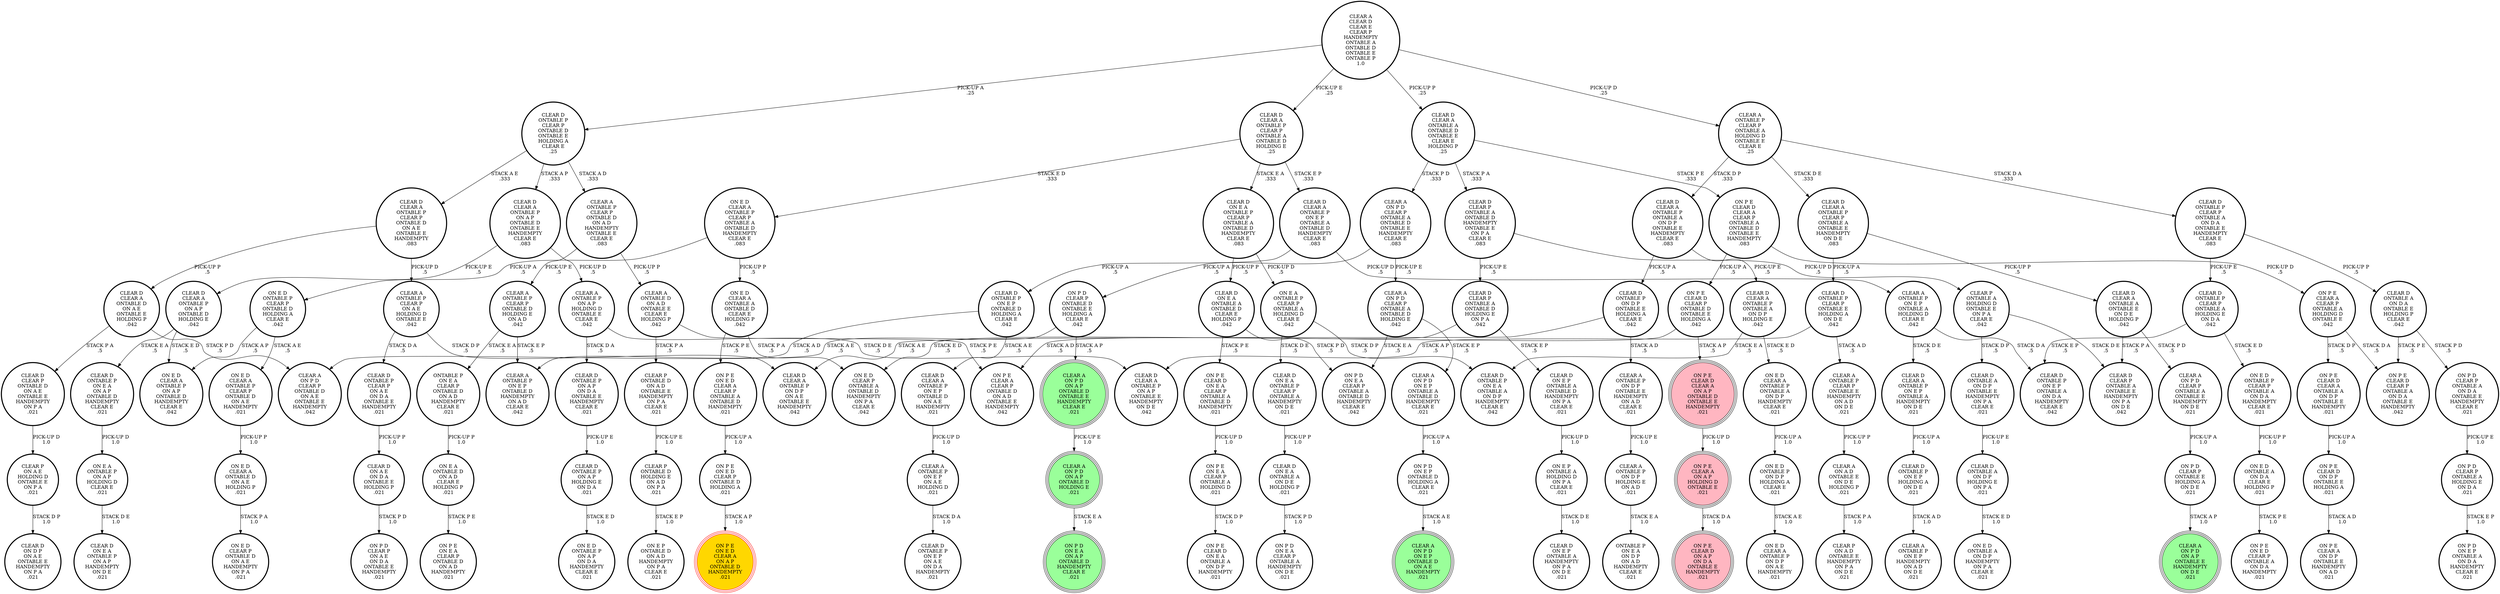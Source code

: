 digraph {
"CLEAR D\nON E A\nONTABLE A\nONTABLE D\nCLEAR E\nHOLDING P\n.042\n" -> "ON P E\nCLEAR D\nON E A\nCLEAR P\nONTABLE A\nONTABLE D\nHANDEMPTY\n.021\n"[label="STACK P E\n.5\n"];
"CLEAR D\nON E A\nONTABLE A\nONTABLE D\nCLEAR E\nHOLDING P\n.042\n" -> "ON P D\nON E A\nCLEAR P\nONTABLE A\nONTABLE D\nHANDEMPTY\nCLEAR E\n.042\n"[label="STACK P D\n.5\n"];
"ON E A\nONTABLE P\nCLEAR P\nONTABLE A\nHOLDING D\nCLEAR E\n.042\n" -> "CLEAR D\nONTABLE P\nON E A\nONTABLE A\nON D P\nHANDEMPTY\nCLEAR E\n.042\n"[label="STACK D P\n.5\n"];
"ON E A\nONTABLE P\nCLEAR P\nONTABLE A\nHOLDING D\nCLEAR E\n.042\n" -> "CLEAR D\nON E A\nONTABLE P\nCLEAR P\nONTABLE A\nHANDEMPTY\nON D E\n.021\n"[label="STACK D E\n.5\n"];
"CLEAR A\nONTABLE P\nCLEAR P\nONTABLE D\nHOLDING E\nON A D\n.042\n" -> "CLEAR A\nONTABLE P\nON E P\nONTABLE D\nHANDEMPTY\nON A D\nCLEAR E\n.042\n"[label="STACK E P\n.5\n"];
"CLEAR A\nONTABLE P\nCLEAR P\nONTABLE D\nHOLDING E\nON A D\n.042\n" -> "ONTABLE P\nON E A\nCLEAR P\nONTABLE D\nON A D\nHANDEMPTY\nCLEAR E\n.021\n"[label="STACK E A\n.5\n"];
"CLEAR A\nON P D\nON E P\nONTABLE A\nONTABLE D\nHANDEMPTY\nCLEAR E\n.021\n" -> "ON P D\nON E P\nONTABLE D\nHOLDING A\nCLEAR E\n.021\n"[label="PICK-UP A\n1.0\n"];
"CLEAR D\nONTABLE P\nCLEAR P\nONTABLE D\nONTABLE E\nHOLDING A\nCLEAR E\n.25\n" -> "CLEAR D\nCLEAR A\nONTABLE P\nCLEAR P\nONTABLE D\nON A E\nONTABLE E\nHANDEMPTY\n.083\n"[label="STACK A E\n.333\n"];
"CLEAR D\nONTABLE P\nCLEAR P\nONTABLE D\nONTABLE E\nHOLDING A\nCLEAR E\n.25\n" -> "CLEAR D\nCLEAR A\nONTABLE P\nON A P\nONTABLE D\nONTABLE E\nHANDEMPTY\nCLEAR E\n.083\n"[label="STACK A P\n.333\n"];
"CLEAR D\nONTABLE P\nCLEAR P\nONTABLE D\nONTABLE E\nHOLDING A\nCLEAR E\n.25\n" -> "CLEAR A\nONTABLE P\nCLEAR P\nONTABLE D\nON A D\nHANDEMPTY\nONTABLE E\nCLEAR E\n.083\n"[label="STACK A D\n.333\n"];
"CLEAR D\nONTABLE P\nCLEAR P\nON A E\nON D A\nONTABLE E\nHANDEMPTY\n.021\n" -> "CLEAR D\nON A E\nON D A\nONTABLE E\nHOLDING P\n.021\n"[label="PICK-UP P\n1.0\n"];
"CLEAR D\nCLEAR A\nONTABLE P\nON A P\nONTABLE D\nONTABLE E\nHANDEMPTY\nCLEAR E\n.083\n" -> "CLEAR D\nCLEAR A\nONTABLE P\nON A P\nONTABLE D\nHOLDING E\n.042\n"[label="PICK-UP E\n.5\n"];
"CLEAR D\nCLEAR A\nONTABLE P\nON A P\nONTABLE D\nONTABLE E\nHANDEMPTY\nCLEAR E\n.083\n" -> "CLEAR A\nONTABLE P\nON A P\nHOLDING D\nONTABLE E\nCLEAR E\n.042\n"[label="PICK-UP D\n.5\n"];
"CLEAR D\nON E A\nONTABLE A\nON D E\nHOLDING P\n.021\n" -> "ON P D\nON E A\nCLEAR P\nONTABLE A\nHANDEMPTY\nON D E\n.021\n"[label="STACK P D\n1.0\n"];
"CLEAR A\nCLEAR D\nCLEAR E\nCLEAR P\nHANDEMPTY\nONTABLE A\nONTABLE D\nONTABLE E\nONTABLE P\n1.0\n" -> "CLEAR D\nONTABLE P\nCLEAR P\nONTABLE D\nONTABLE E\nHOLDING A\nCLEAR E\n.25\n"[label="PICK-UP A\n.25\n"];
"CLEAR A\nCLEAR D\nCLEAR E\nCLEAR P\nHANDEMPTY\nONTABLE A\nONTABLE D\nONTABLE E\nONTABLE P\n1.0\n" -> "CLEAR D\nCLEAR A\nONTABLE P\nCLEAR P\nONTABLE A\nONTABLE D\nHOLDING E\n.25\n"[label="PICK-UP E\n.25\n"];
"CLEAR A\nCLEAR D\nCLEAR E\nCLEAR P\nHANDEMPTY\nONTABLE A\nONTABLE D\nONTABLE E\nONTABLE P\n1.0\n" -> "CLEAR D\nCLEAR A\nONTABLE A\nONTABLE D\nONTABLE E\nCLEAR E\nHOLDING P\n.25\n"[label="PICK-UP P\n.25\n"];
"CLEAR A\nCLEAR D\nCLEAR E\nCLEAR P\nHANDEMPTY\nONTABLE A\nONTABLE D\nONTABLE E\nONTABLE P\n1.0\n" -> "CLEAR A\nONTABLE P\nCLEAR P\nONTABLE A\nHOLDING D\nONTABLE E\nCLEAR E\n.25\n"[label="PICK-UP D\n.25\n"];
"CLEAR P\nONTABLE A\nHOLDING D\nONTABLE E\nON P A\nCLEAR E\n.042\n" -> "CLEAR D\nONTABLE A\nON D P\nONTABLE E\nHANDEMPTY\nON P A\nCLEAR E\n.021\n"[label="STACK D P\n.5\n"];
"CLEAR P\nONTABLE A\nHOLDING D\nONTABLE E\nON P A\nCLEAR E\n.042\n" -> "CLEAR D\nCLEAR P\nONTABLE A\nONTABLE E\nHANDEMPTY\nON P A\nON D E\n.042\n"[label="STACK D E\n.5\n"];
"CLEAR D\nCLEAR P\nONTABLE D\nON A E\nONTABLE E\nHANDEMPTY\nON P A\n.021\n" -> "CLEAR P\nON A E\nHOLDING D\nONTABLE E\nON P A\n.021\n"[label="PICK-UP D\n1.0\n"];
"CLEAR D\nCLEAR A\nONTABLE A\nONTABLE E\nON D E\nHOLDING P\n.042\n" -> "CLEAR D\nCLEAR P\nONTABLE A\nONTABLE E\nHANDEMPTY\nON P A\nON D E\n.042\n"[label="STACK P A\n.5\n"];
"CLEAR D\nCLEAR A\nONTABLE A\nONTABLE E\nON D E\nHOLDING P\n.042\n" -> "CLEAR A\nON P D\nCLEAR P\nONTABLE A\nONTABLE E\nHANDEMPTY\nON D E\n.021\n"[label="STACK P D\n.5\n"];
"CLEAR A\nON P D\nCLEAR P\nONTABLE A\nONTABLE D\nHOLDING E\n.042\n" -> "CLEAR A\nON P D\nON E P\nONTABLE A\nONTABLE D\nHANDEMPTY\nCLEAR E\n.021\n"[label="STACK E P\n.5\n"];
"CLEAR A\nON P D\nCLEAR P\nONTABLE A\nONTABLE D\nHOLDING E\n.042\n" -> "ON P D\nON E A\nCLEAR P\nONTABLE A\nONTABLE D\nHANDEMPTY\nCLEAR E\n.042\n"[label="STACK E A\n.5\n"];
"ON E D\nCLEAR A\nONTABLE D\nON A E\nHOLDING P\n.021\n" -> "ON E D\nCLEAR P\nONTABLE D\nON A E\nHANDEMPTY\nON P A\n.021\n"[label="STACK P A\n1.0\n"];
"ON P E\nCLEAR D\nCLEAR A\nCLEAR P\nONTABLE A\nONTABLE D\nONTABLE E\nHANDEMPTY\n.083\n" -> "ON P E\nCLEAR A\nCLEAR P\nONTABLE A\nHOLDING D\nONTABLE E\n.042\n"[label="PICK-UP D\n.5\n"];
"ON P E\nCLEAR D\nCLEAR A\nCLEAR P\nONTABLE A\nONTABLE D\nONTABLE E\nHANDEMPTY\n.083\n" -> "ON P E\nCLEAR D\nCLEAR P\nONTABLE D\nONTABLE E\nHOLDING A\n.042\n"[label="PICK-UP A\n.5\n"];
"CLEAR A\nON P D\nON A P\nONTABLE D\nHOLDING E\n.021\n" -> "ON P D\nON E A\nON A P\nONTABLE D\nHANDEMPTY\nCLEAR E\n.021\n"[label="STACK E A\n1.0\n"];
"ON E D\nONTABLE P\nCLEAR P\nONTABLE D\nHOLDING A\nCLEAR E\n.042\n" -> "ON E D\nCLEAR A\nONTABLE P\nCLEAR P\nONTABLE D\nON A E\nHANDEMPTY\n.021\n"[label="STACK A E\n.5\n"];
"ON E D\nONTABLE P\nCLEAR P\nONTABLE D\nHOLDING A\nCLEAR E\n.042\n" -> "ON E D\nCLEAR A\nONTABLE P\nON A P\nONTABLE D\nHANDEMPTY\nCLEAR E\n.042\n"[label="STACK A P\n.5\n"];
"CLEAR D\nON E P\nONTABLE A\nONTABLE D\nHANDEMPTY\nON P A\nCLEAR E\n.021\n" -> "ON E P\nONTABLE A\nHOLDING D\nON P A\nCLEAR E\n.021\n"[label="PICK-UP D\n1.0\n"];
"CLEAR D\nCLEAR A\nONTABLE P\nCLEAR P\nONTABLE A\nONTABLE D\nHOLDING E\n.25\n" -> "CLEAR D\nON E A\nONTABLE P\nCLEAR P\nONTABLE A\nONTABLE D\nHANDEMPTY\nCLEAR E\n.083\n"[label="STACK E A\n.333\n"];
"CLEAR D\nCLEAR A\nONTABLE P\nCLEAR P\nONTABLE A\nONTABLE D\nHOLDING E\n.25\n" -> "ON E D\nCLEAR A\nONTABLE P\nCLEAR P\nONTABLE A\nONTABLE D\nHANDEMPTY\nCLEAR E\n.083\n"[label="STACK E D\n.333\n"];
"CLEAR D\nCLEAR A\nONTABLE P\nCLEAR P\nONTABLE A\nONTABLE D\nHOLDING E\n.25\n" -> "CLEAR D\nCLEAR A\nONTABLE P\nON E P\nONTABLE A\nONTABLE D\nHANDEMPTY\nCLEAR E\n.083\n"[label="STACK E P\n.333\n"];
"CLEAR D\nONTABLE P\nON A P\nHOLDING E\nON D A\n.021\n" -> "ON E D\nONTABLE P\nON A P\nON D A\nHANDEMPTY\nCLEAR E\n.021\n"[label="STACK E D\n1.0\n"];
"CLEAR D\nCLEAR A\nONTABLE A\nONTABLE D\nONTABLE E\nCLEAR E\nHOLDING P\n.25\n" -> "CLEAR D\nCLEAR P\nONTABLE A\nONTABLE D\nHANDEMPTY\nONTABLE E\nON P A\nCLEAR E\n.083\n"[label="STACK P A\n.333\n"];
"CLEAR D\nCLEAR A\nONTABLE A\nONTABLE D\nONTABLE E\nCLEAR E\nHOLDING P\n.25\n" -> "CLEAR A\nON P D\nCLEAR P\nONTABLE A\nONTABLE D\nONTABLE E\nHANDEMPTY\nCLEAR E\n.083\n"[label="STACK P D\n.333\n"];
"CLEAR D\nCLEAR A\nONTABLE A\nONTABLE D\nONTABLE E\nCLEAR E\nHOLDING P\n.25\n" -> "ON P E\nCLEAR D\nCLEAR A\nCLEAR P\nONTABLE A\nONTABLE D\nONTABLE E\nHANDEMPTY\n.083\n"[label="STACK P E\n.333\n"];
"CLEAR D\nON E A\nONTABLE P\nCLEAR P\nONTABLE A\nHANDEMPTY\nON D E\n.021\n" -> "CLEAR D\nON E A\nONTABLE A\nON D E\nHOLDING P\n.021\n"[label="PICK-UP P\n1.0\n"];
"CLEAR A\nON P D\nCLEAR P\nONTABLE A\nONTABLE D\nONTABLE E\nHANDEMPTY\nCLEAR E\n.083\n" -> "CLEAR A\nON P D\nCLEAR P\nONTABLE A\nONTABLE D\nHOLDING E\n.042\n"[label="PICK-UP E\n.5\n"];
"CLEAR A\nON P D\nCLEAR P\nONTABLE A\nONTABLE D\nONTABLE E\nHANDEMPTY\nCLEAR E\n.083\n" -> "ON P D\nCLEAR P\nONTABLE D\nONTABLE E\nHOLDING A\nCLEAR E\n.042\n"[label="PICK-UP A\n.5\n"];
"CLEAR D\nCLEAR A\nONTABLE P\nON E P\nONTABLE A\nONTABLE D\nHANDEMPTY\nCLEAR E\n.083\n" -> "CLEAR D\nONTABLE P\nON E P\nONTABLE D\nHOLDING A\nCLEAR E\n.042\n"[label="PICK-UP A\n.5\n"];
"CLEAR D\nCLEAR A\nONTABLE P\nON E P\nONTABLE A\nONTABLE D\nHANDEMPTY\nCLEAR E\n.083\n" -> "CLEAR A\nONTABLE P\nON E P\nONTABLE A\nHOLDING D\nCLEAR E\n.042\n"[label="PICK-UP D\n.5\n"];
"ON P D\nON E P\nONTABLE D\nHOLDING A\nCLEAR E\n.021\n" -> "CLEAR A\nON P D\nON E P\nONTABLE D\nON A E\nHANDEMPTY\n.021\n"[label="STACK A E\n1.0\n"];
"CLEAR A\nONTABLE P\nON E P\nONTABLE A\nHOLDING D\nCLEAR E\n.042\n" -> "CLEAR D\nCLEAR A\nONTABLE P\nON E P\nONTABLE A\nHANDEMPTY\nON D E\n.021\n"[label="STACK D E\n.5\n"];
"CLEAR A\nONTABLE P\nON E P\nONTABLE A\nHOLDING D\nCLEAR E\n.042\n" -> "CLEAR D\nONTABLE P\nON E P\nONTABLE A\nON D A\nHANDEMPTY\nCLEAR E\n.042\n"[label="STACK D A\n.5\n"];
"ON P E\nCLEAR D\nCLEAR P\nONTABLE D\nONTABLE E\nHOLDING A\n.042\n" -> "ON P E\nCLEAR A\nCLEAR P\nONTABLE D\nON A D\nONTABLE E\nHANDEMPTY\n.042\n"[label="STACK A D\n.5\n"];
"ON P E\nCLEAR D\nCLEAR P\nONTABLE D\nONTABLE E\nHOLDING A\n.042\n" -> "ON P E\nCLEAR D\nCLEAR A\nON A P\nONTABLE D\nONTABLE E\nHANDEMPTY\n.021\n"[label="STACK A P\n.5\n"];
"CLEAR D\nONTABLE P\nON A P\nON D A\nONTABLE E\nHANDEMPTY\nCLEAR E\n.021\n" -> "CLEAR D\nONTABLE P\nON A P\nHOLDING E\nON D A\n.021\n"[label="PICK-UP E\n1.0\n"];
"CLEAR D\nON E A\nONTABLE P\nCLEAR P\nONTABLE A\nONTABLE D\nHANDEMPTY\nCLEAR E\n.083\n" -> "CLEAR D\nON E A\nONTABLE A\nONTABLE D\nCLEAR E\nHOLDING P\n.042\n"[label="PICK-UP P\n.5\n"];
"CLEAR D\nON E A\nONTABLE P\nCLEAR P\nONTABLE A\nONTABLE D\nHANDEMPTY\nCLEAR E\n.083\n" -> "ON E A\nONTABLE P\nCLEAR P\nONTABLE A\nHOLDING D\nCLEAR E\n.042\n"[label="PICK-UP D\n.5\n"];
"CLEAR D\nCLEAR A\nONTABLE D\nON A E\nONTABLE E\nHOLDING P\n.042\n" -> "CLEAR D\nCLEAR P\nONTABLE D\nON A E\nONTABLE E\nHANDEMPTY\nON P A\n.021\n"[label="STACK P A\n.5\n"];
"CLEAR D\nCLEAR A\nONTABLE D\nON A E\nONTABLE E\nHOLDING P\n.042\n" -> "CLEAR A\nON P D\nCLEAR P\nONTABLE D\nON A E\nONTABLE E\nHANDEMPTY\n.042\n"[label="STACK P D\n.5\n"];
"CLEAR A\nONTABLE P\nCLEAR P\nONTABLE A\nHOLDING D\nONTABLE E\nCLEAR E\n.25\n" -> "CLEAR D\nCLEAR A\nONTABLE P\nCLEAR P\nONTABLE A\nONTABLE E\nHANDEMPTY\nON D E\n.083\n"[label="STACK D E\n.333\n"];
"CLEAR A\nONTABLE P\nCLEAR P\nONTABLE A\nHOLDING D\nONTABLE E\nCLEAR E\n.25\n" -> "CLEAR D\nCLEAR A\nONTABLE P\nONTABLE A\nON D P\nONTABLE E\nHANDEMPTY\nCLEAR E\n.083\n"[label="STACK D P\n.333\n"];
"CLEAR A\nONTABLE P\nCLEAR P\nONTABLE A\nHOLDING D\nONTABLE E\nCLEAR E\n.25\n" -> "CLEAR D\nONTABLE P\nCLEAR P\nONTABLE A\nON D A\nONTABLE E\nHANDEMPTY\nCLEAR E\n.083\n"[label="STACK D A\n.333\n"];
"CLEAR D\nCLEAR A\nONTABLE P\nON E P\nONTABLE D\nON A E\nHANDEMPTY\n.021\n" -> "CLEAR A\nONTABLE P\nON E P\nON A E\nHOLDING D\n.021\n"[label="PICK-UP D\n1.0\n"];
"ON E A\nONTABLE D\nON A D\nCLEAR E\nHOLDING P\n.021\n" -> "ON P E\nON E A\nCLEAR P\nONTABLE D\nON A D\nHANDEMPTY\n.021\n"[label="STACK P E\n1.0\n"];
"CLEAR D\nONTABLE A\nON D P\nHOLDING E\nON P A\n.021\n" -> "ON E D\nONTABLE A\nON D P\nHANDEMPTY\nON P A\nCLEAR E\n.021\n"[label="STACK E D\n1.0\n"];
"CLEAR A\nONTABLE D\nON A D\nONTABLE E\nCLEAR E\nHOLDING P\n.042\n" -> "CLEAR P\nONTABLE D\nON A D\nONTABLE E\nHANDEMPTY\nON P A\nCLEAR E\n.021\n"[label="STACK P A\n.5\n"];
"CLEAR A\nONTABLE D\nON A D\nONTABLE E\nCLEAR E\nHOLDING P\n.042\n" -> "ON P E\nCLEAR A\nCLEAR P\nONTABLE D\nON A D\nONTABLE E\nHANDEMPTY\n.042\n"[label="STACK P E\n.5\n"];
"CLEAR A\nON P D\nCLEAR P\nONTABLE A\nONTABLE E\nHANDEMPTY\nON D E\n.021\n" -> "ON P D\nCLEAR P\nONTABLE E\nHOLDING A\nON D E\n.021\n"[label="PICK-UP A\n1.0\n"];
"CLEAR D\nONTABLE A\nON D P\nONTABLE E\nHANDEMPTY\nON P A\nCLEAR E\n.021\n" -> "CLEAR D\nONTABLE A\nON D P\nHOLDING E\nON P A\n.021\n"[label="PICK-UP E\n1.0\n"];
"CLEAR D\nCLEAR P\nONTABLE A\nONTABLE D\nHANDEMPTY\nONTABLE E\nON P A\nCLEAR E\n.083\n" -> "CLEAR D\nCLEAR P\nONTABLE A\nONTABLE D\nHOLDING E\nON P A\n.042\n"[label="PICK-UP E\n.5\n"];
"CLEAR D\nCLEAR P\nONTABLE A\nONTABLE D\nHANDEMPTY\nONTABLE E\nON P A\nCLEAR E\n.083\n" -> "CLEAR P\nONTABLE A\nHOLDING D\nONTABLE E\nON P A\nCLEAR E\n.042\n"[label="PICK-UP D\n.5\n"];
"ON P D\nCLEAR P\nONTABLE D\nONTABLE E\nHOLDING A\nCLEAR E\n.042\n" -> "CLEAR A\nON P D\nCLEAR P\nONTABLE D\nON A E\nONTABLE E\nHANDEMPTY\n.042\n"[label="STACK A E\n.5\n"];
"ON P D\nCLEAR P\nONTABLE D\nONTABLE E\nHOLDING A\nCLEAR E\n.042\n" -> "CLEAR A\nON P D\nON A P\nONTABLE D\nONTABLE E\nHANDEMPTY\nCLEAR E\n.021\n"[label="STACK A P\n.5\n"];
"ON E D\nCLEAR A\nONTABLE P\nCLEAR P\nONTABLE A\nONTABLE D\nHANDEMPTY\nCLEAR E\n.083\n" -> "ON E D\nONTABLE P\nCLEAR P\nONTABLE D\nHOLDING A\nCLEAR E\n.042\n"[label="PICK-UP A\n.5\n"];
"ON E D\nCLEAR A\nONTABLE P\nCLEAR P\nONTABLE A\nONTABLE D\nHANDEMPTY\nCLEAR E\n.083\n" -> "ON E D\nCLEAR A\nONTABLE A\nONTABLE D\nCLEAR E\nHOLDING P\n.042\n"[label="PICK-UP P\n.5\n"];
"ON P E\nON E A\nCLEAR P\nONTABLE A\nHOLDING D\n.021\n" -> "ON P E\nCLEAR D\nON E A\nONTABLE A\nON D P\nHANDEMPTY\n.021\n"[label="STACK D P\n1.0\n"];
"ON E D\nCLEAR A\nONTABLE A\nONTABLE D\nCLEAR E\nHOLDING P\n.042\n" -> "ON E D\nCLEAR P\nONTABLE A\nONTABLE D\nHANDEMPTY\nON P A\nCLEAR E\n.042\n"[label="STACK P A\n.5\n"];
"ON E D\nCLEAR A\nONTABLE A\nONTABLE D\nCLEAR E\nHOLDING P\n.042\n" -> "ON P E\nON E D\nCLEAR A\nCLEAR P\nONTABLE A\nONTABLE D\nHANDEMPTY\n.021\n"[label="STACK P E\n.5\n"];
"CLEAR D\nCLEAR A\nONTABLE P\nON E P\nONTABLE A\nHANDEMPTY\nON D E\n.021\n" -> "CLEAR D\nONTABLE P\nON E P\nHOLDING A\nON D E\n.021\n"[label="PICK-UP A\n1.0\n"];
"CLEAR A\nONTABLE P\nON D P\nHOLDING E\nON A D\n.021\n" -> "ONTABLE P\nON E A\nON D P\nON A D\nHANDEMPTY\nCLEAR E\n.021\n"[label="STACK E A\n1.0\n"];
"CLEAR A\nONTABLE P\nON D P\nONTABLE E\nHANDEMPTY\nON A D\nCLEAR E\n.021\n" -> "CLEAR A\nONTABLE P\nON D P\nHOLDING E\nON A D\n.021\n"[label="PICK-UP E\n1.0\n"];
"ON E D\nONTABLE A\nON D A\nCLEAR E\nHOLDING P\n.021\n" -> "ON P E\nON E D\nCLEAR P\nONTABLE A\nON D A\nHANDEMPTY\n.021\n"[label="STACK P E\n1.0\n"];
"CLEAR D\nONTABLE P\nCLEAR P\nONTABLE A\nON D A\nONTABLE E\nHANDEMPTY\nCLEAR E\n.083\n" -> "CLEAR D\nONTABLE P\nCLEAR P\nONTABLE A\nHOLDING E\nON D A\n.042\n"[label="PICK-UP E\n.5\n"];
"CLEAR D\nONTABLE P\nCLEAR P\nONTABLE A\nON D A\nONTABLE E\nHANDEMPTY\nCLEAR E\n.083\n" -> "CLEAR D\nONTABLE A\nON D A\nONTABLE E\nHOLDING P\nCLEAR E\n.042\n"[label="PICK-UP P\n.5\n"];
"CLEAR A\nONTABLE P\nCLEAR P\nON A E\nHOLDING D\nONTABLE E\n.042\n" -> "CLEAR D\nCLEAR A\nONTABLE P\nON D P\nON A E\nONTABLE E\nHANDEMPTY\n.042\n"[label="STACK D P\n.5\n"];
"CLEAR A\nONTABLE P\nCLEAR P\nON A E\nHOLDING D\nONTABLE E\n.042\n" -> "CLEAR D\nONTABLE P\nCLEAR P\nON A E\nON D A\nONTABLE E\nHANDEMPTY\n.021\n"[label="STACK D A\n.5\n"];
"ON P E\nCLEAR A\nCLEAR P\nONTABLE A\nHOLDING D\nONTABLE E\n.042\n" -> "ON P E\nCLEAR D\nCLEAR A\nONTABLE A\nON D P\nONTABLE E\nHANDEMPTY\n.021\n"[label="STACK D P\n.5\n"];
"ON P E\nCLEAR A\nCLEAR P\nONTABLE A\nHOLDING D\nONTABLE E\n.042\n" -> "ON P E\nCLEAR D\nCLEAR P\nONTABLE A\nON D A\nONTABLE E\nHANDEMPTY\n.042\n"[label="STACK D A\n.5\n"];
"ON P E\nON E D\nCLEAR A\nCLEAR P\nONTABLE A\nONTABLE D\nHANDEMPTY\n.021\n" -> "ON P E\nON E D\nCLEAR P\nONTABLE D\nHOLDING A\n.021\n"[label="PICK-UP A\n1.0\n"];
"ON P E\nCLEAR D\nON E A\nCLEAR P\nONTABLE A\nONTABLE D\nHANDEMPTY\n.021\n" -> "ON P E\nON E A\nCLEAR P\nONTABLE A\nHOLDING D\n.021\n"[label="PICK-UP D\n1.0\n"];
"CLEAR A\nONTABLE P\nON E P\nON A E\nHOLDING D\n.021\n" -> "CLEAR D\nONTABLE P\nON E P\nON A E\nON D A\nHANDEMPTY\n.021\n"[label="STACK D A\n1.0\n"];
"ON P E\nCLEAR D\nCLEAR A\nON A P\nONTABLE D\nONTABLE E\nHANDEMPTY\n.021\n" -> "ON P E\nCLEAR A\nON A P\nHOLDING D\nONTABLE E\n.021\n"[label="PICK-UP D\n1.0\n"];
"CLEAR P\nON A E\nHOLDING D\nONTABLE E\nON P A\n.021\n" -> "CLEAR D\nON D P\nON A E\nONTABLE E\nHANDEMPTY\nON P A\n.021\n"[label="STACK D P\n1.0\n"];
"CLEAR D\nONTABLE A\nON D A\nONTABLE E\nHOLDING P\nCLEAR E\n.042\n" -> "ON P D\nCLEAR P\nONTABLE A\nON D A\nONTABLE E\nHANDEMPTY\nCLEAR E\n.021\n"[label="STACK P D\n.5\n"];
"CLEAR D\nONTABLE A\nON D A\nONTABLE E\nHOLDING P\nCLEAR E\n.042\n" -> "ON P E\nCLEAR D\nCLEAR P\nONTABLE A\nON D A\nONTABLE E\nHANDEMPTY\n.042\n"[label="STACK P E\n.5\n"];
"CLEAR A\nONTABLE P\nCLEAR P\nONTABLE E\nHANDEMPTY\nON A D\nON D E\n.021\n" -> "CLEAR A\nON A D\nONTABLE E\nON D E\nHOLDING P\n.021\n"[label="PICK-UP P\n1.0\n"];
"CLEAR D\nCLEAR A\nONTABLE P\nON A P\nONTABLE D\nHOLDING E\n.042\n" -> "ON E D\nCLEAR A\nONTABLE P\nON A P\nONTABLE D\nHANDEMPTY\nCLEAR E\n.042\n"[label="STACK E D\n.5\n"];
"CLEAR D\nCLEAR A\nONTABLE P\nON A P\nONTABLE D\nHOLDING E\n.042\n" -> "CLEAR D\nONTABLE P\nON E A\nON A P\nONTABLE D\nHANDEMPTY\nCLEAR E\n.021\n"[label="STACK E A\n.5\n"];
"CLEAR D\nONTABLE P\nON E P\nHOLDING A\nON D E\n.021\n" -> "CLEAR A\nONTABLE P\nON E P\nHANDEMPTY\nON A D\nON D E\n.021\n"[label="STACK A D\n1.0\n"];
"CLEAR P\nONTABLE D\nON A D\nONTABLE E\nHANDEMPTY\nON P A\nCLEAR E\n.021\n" -> "CLEAR P\nONTABLE D\nHOLDING E\nON A D\nON P A\n.021\n"[label="PICK-UP E\n1.0\n"];
"CLEAR A\nON A D\nONTABLE E\nON D E\nHOLDING P\n.021\n" -> "CLEAR P\nON A D\nONTABLE E\nHANDEMPTY\nON P A\nON D E\n.021\n"[label="STACK P A\n1.0\n"];
"ON E D\nONTABLE P\nON D P\nHOLDING A\nCLEAR E\n.021\n" -> "ON E D\nCLEAR A\nONTABLE P\nON D P\nON A E\nHANDEMPTY\n.021\n"[label="STACK A E\n1.0\n"];
"ON P D\nCLEAR P\nONTABLE A\nHOLDING E\nON D A\n.021\n" -> "ON P D\nON E P\nONTABLE A\nON D A\nHANDEMPTY\nCLEAR E\n.021\n"[label="STACK E P\n1.0\n"];
"CLEAR A\nON P D\nON A P\nONTABLE D\nONTABLE E\nHANDEMPTY\nCLEAR E\n.021\n" -> "CLEAR A\nON P D\nON A P\nONTABLE D\nHOLDING E\n.021\n"[label="PICK-UP E\n1.0\n"];
"ON E P\nONTABLE A\nHOLDING D\nON P A\nCLEAR E\n.021\n" -> "CLEAR D\nON E P\nONTABLE A\nHANDEMPTY\nON P A\nON D E\n.021\n"[label="STACK D E\n1.0\n"];
"CLEAR D\nONTABLE P\nON D P\nONTABLE E\nHOLDING A\nCLEAR E\n.042\n" -> "CLEAR D\nCLEAR A\nONTABLE P\nON D P\nON A E\nONTABLE E\nHANDEMPTY\n.042\n"[label="STACK A E\n.5\n"];
"CLEAR D\nONTABLE P\nON D P\nONTABLE E\nHOLDING A\nCLEAR E\n.042\n" -> "CLEAR A\nONTABLE P\nON D P\nONTABLE E\nHANDEMPTY\nON A D\nCLEAR E\n.021\n"[label="STACK A D\n.5\n"];
"CLEAR D\nONTABLE P\nCLEAR P\nONTABLE A\nHOLDING E\nON D A\n.042\n" -> "ON E D\nONTABLE P\nCLEAR P\nONTABLE A\nON D A\nHANDEMPTY\nCLEAR E\n.021\n"[label="STACK E D\n.5\n"];
"CLEAR D\nONTABLE P\nCLEAR P\nONTABLE A\nHOLDING E\nON D A\n.042\n" -> "CLEAR D\nONTABLE P\nON E P\nONTABLE A\nON D A\nHANDEMPTY\nCLEAR E\n.042\n"[label="STACK E P\n.5\n"];
"CLEAR D\nCLEAR A\nONTABLE P\nCLEAR P\nONTABLE A\nONTABLE E\nHANDEMPTY\nON D E\n.083\n" -> "CLEAR D\nCLEAR A\nONTABLE A\nONTABLE E\nON D E\nHOLDING P\n.042\n"[label="PICK-UP P\n.5\n"];
"CLEAR D\nCLEAR A\nONTABLE P\nCLEAR P\nONTABLE A\nONTABLE E\nHANDEMPTY\nON D E\n.083\n" -> "CLEAR D\nONTABLE P\nCLEAR P\nONTABLE E\nHOLDING A\nON D E\n.042\n"[label="PICK-UP A\n.5\n"];
"CLEAR D\nONTABLE P\nON E A\nON A P\nONTABLE D\nHANDEMPTY\nCLEAR E\n.021\n" -> "ON E A\nONTABLE P\nON A P\nHOLDING D\nCLEAR E\n.021\n"[label="PICK-UP D\n1.0\n"];
"CLEAR D\nONTABLE P\nON E P\nONTABLE D\nHOLDING A\nCLEAR E\n.042\n" -> "CLEAR D\nCLEAR A\nONTABLE P\nON E P\nONTABLE D\nON A E\nHANDEMPTY\n.021\n"[label="STACK A E\n.5\n"];
"CLEAR D\nONTABLE P\nON E P\nONTABLE D\nHOLDING A\nCLEAR E\n.042\n" -> "CLEAR A\nONTABLE P\nON E P\nONTABLE D\nHANDEMPTY\nON A D\nCLEAR E\n.042\n"[label="STACK A D\n.5\n"];
"ON E D\nONTABLE P\nCLEAR P\nONTABLE A\nON D A\nHANDEMPTY\nCLEAR E\n.021\n" -> "ON E D\nONTABLE A\nON D A\nCLEAR E\nHOLDING P\n.021\n"[label="PICK-UP P\n1.0\n"];
"ON P D\nCLEAR P\nONTABLE E\nHOLDING A\nON D E\n.021\n" -> "CLEAR A\nON P D\nON A P\nONTABLE E\nHANDEMPTY\nON D E\n.021\n"[label="STACK A P\n1.0\n"];
"CLEAR D\nONTABLE P\nCLEAR P\nONTABLE E\nHOLDING A\nON D E\n.042\n" -> "CLEAR D\nCLEAR A\nONTABLE P\nON A P\nONTABLE E\nHANDEMPTY\nON D E\n.042\n"[label="STACK A P\n.5\n"];
"CLEAR D\nONTABLE P\nCLEAR P\nONTABLE E\nHOLDING A\nON D E\n.042\n" -> "CLEAR A\nONTABLE P\nCLEAR P\nONTABLE E\nHANDEMPTY\nON A D\nON D E\n.021\n"[label="STACK A D\n.5\n"];
"CLEAR D\nCLEAR A\nONTABLE P\nCLEAR P\nONTABLE D\nON A E\nONTABLE E\nHANDEMPTY\n.083\n" -> "CLEAR D\nCLEAR A\nONTABLE D\nON A E\nONTABLE E\nHOLDING P\n.042\n"[label="PICK-UP P\n.5\n"];
"CLEAR D\nCLEAR A\nONTABLE P\nCLEAR P\nONTABLE D\nON A E\nONTABLE E\nHANDEMPTY\n.083\n" -> "CLEAR A\nONTABLE P\nCLEAR P\nON A E\nHOLDING D\nONTABLE E\n.042\n"[label="PICK-UP D\n.5\n"];
"ON E D\nCLEAR A\nONTABLE P\nONTABLE A\nON D P\nHANDEMPTY\nCLEAR E\n.021\n" -> "ON E D\nONTABLE P\nON D P\nHOLDING A\nCLEAR E\n.021\n"[label="PICK-UP A\n1.0\n"];
"ON P E\nCLEAR D\nCLEAR A\nONTABLE A\nON D P\nONTABLE E\nHANDEMPTY\n.021\n" -> "ON P E\nCLEAR D\nON D P\nONTABLE E\nHOLDING A\n.021\n"[label="PICK-UP A\n1.0\n"];
"ON P E\nCLEAR A\nON A P\nHOLDING D\nONTABLE E\n.021\n" -> "ON P E\nCLEAR D\nON A P\nON D A\nONTABLE E\nHANDEMPTY\n.021\n"[label="STACK D A\n1.0\n"];
"ON P D\nCLEAR P\nONTABLE A\nON D A\nONTABLE E\nHANDEMPTY\nCLEAR E\n.021\n" -> "ON P D\nCLEAR P\nONTABLE A\nHOLDING E\nON D A\n.021\n"[label="PICK-UP E\n1.0\n"];
"CLEAR D\nCLEAR A\nONTABLE P\nONTABLE A\nON D P\nHOLDING E\n.042\n" -> "ON E D\nCLEAR A\nONTABLE P\nONTABLE A\nON D P\nHANDEMPTY\nCLEAR E\n.021\n"[label="STACK E D\n.5\n"];
"CLEAR D\nCLEAR A\nONTABLE P\nONTABLE A\nON D P\nHOLDING E\n.042\n" -> "CLEAR D\nONTABLE P\nON E A\nONTABLE A\nON D P\nHANDEMPTY\nCLEAR E\n.042\n"[label="STACK E A\n.5\n"];
"CLEAR A\nONTABLE P\nCLEAR P\nONTABLE D\nON A D\nHANDEMPTY\nONTABLE E\nCLEAR E\n.083\n" -> "CLEAR A\nONTABLE P\nCLEAR P\nONTABLE D\nHOLDING E\nON A D\n.042\n"[label="PICK-UP E\n.5\n"];
"CLEAR A\nONTABLE P\nCLEAR P\nONTABLE D\nON A D\nHANDEMPTY\nONTABLE E\nCLEAR E\n.083\n" -> "CLEAR A\nONTABLE D\nON A D\nONTABLE E\nCLEAR E\nHOLDING P\n.042\n"[label="PICK-UP P\n.5\n"];
"CLEAR D\nON A E\nON D A\nONTABLE E\nHOLDING P\n.021\n" -> "ON P D\nCLEAR P\nON A E\nON D A\nONTABLE E\nHANDEMPTY\n.021\n"[label="STACK P D\n1.0\n"];
"ON P E\nON E D\nCLEAR P\nONTABLE D\nHOLDING A\n.021\n" -> "ON P E\nON E D\nCLEAR A\nON A P\nONTABLE D\nHANDEMPTY\n.021\n"[label="STACK A P\n1.0\n"];
"CLEAR D\nCLEAR A\nONTABLE P\nONTABLE A\nON D P\nONTABLE E\nHANDEMPTY\nCLEAR E\n.083\n" -> "CLEAR D\nONTABLE P\nON D P\nONTABLE E\nHOLDING A\nCLEAR E\n.042\n"[label="PICK-UP A\n.5\n"];
"CLEAR D\nCLEAR A\nONTABLE P\nONTABLE A\nON D P\nONTABLE E\nHANDEMPTY\nCLEAR E\n.083\n" -> "CLEAR D\nCLEAR A\nONTABLE P\nONTABLE A\nON D P\nHOLDING E\n.042\n"[label="PICK-UP E\n.5\n"];
"CLEAR P\nONTABLE D\nHOLDING E\nON A D\nON P A\n.021\n" -> "ON E P\nONTABLE D\nON A D\nHANDEMPTY\nON P A\nCLEAR E\n.021\n"[label="STACK E P\n1.0\n"];
"ONTABLE P\nON E A\nCLEAR P\nONTABLE D\nON A D\nHANDEMPTY\nCLEAR E\n.021\n" -> "ON E A\nONTABLE D\nON A D\nCLEAR E\nHOLDING P\n.021\n"[label="PICK-UP P\n1.0\n"];
"CLEAR D\nCLEAR P\nONTABLE A\nONTABLE D\nHOLDING E\nON P A\n.042\n" -> "ON E D\nCLEAR P\nONTABLE A\nONTABLE D\nHANDEMPTY\nON P A\nCLEAR E\n.042\n"[label="STACK E D\n.5\n"];
"CLEAR D\nCLEAR P\nONTABLE A\nONTABLE D\nHOLDING E\nON P A\n.042\n" -> "CLEAR D\nON E P\nONTABLE A\nONTABLE D\nHANDEMPTY\nON P A\nCLEAR E\n.021\n"[label="STACK E P\n.5\n"];
"ON E A\nONTABLE P\nON A P\nHOLDING D\nCLEAR E\n.021\n" -> "CLEAR D\nON E A\nONTABLE P\nON A P\nHANDEMPTY\nON D E\n.021\n"[label="STACK D E\n1.0\n"];
"CLEAR A\nONTABLE P\nON A P\nHOLDING D\nONTABLE E\nCLEAR E\n.042\n" -> "CLEAR D\nCLEAR A\nONTABLE P\nON A P\nONTABLE E\nHANDEMPTY\nON D E\n.042\n"[label="STACK D E\n.5\n"];
"CLEAR A\nONTABLE P\nON A P\nHOLDING D\nONTABLE E\nCLEAR E\n.042\n" -> "CLEAR D\nONTABLE P\nON A P\nON D A\nONTABLE E\nHANDEMPTY\nCLEAR E\n.021\n"[label="STACK D A\n.5\n"];
"ON P E\nCLEAR D\nON D P\nONTABLE E\nHOLDING A\n.021\n" -> "ON P E\nCLEAR A\nON D P\nONTABLE E\nHANDEMPTY\nON A D\n.021\n"[label="STACK A D\n1.0\n"];
"ON E D\nCLEAR A\nONTABLE P\nCLEAR P\nONTABLE D\nON A E\nHANDEMPTY\n.021\n" -> "ON E D\nCLEAR A\nONTABLE D\nON A E\nHOLDING P\n.021\n"[label="PICK-UP P\n1.0\n"];
"ON P E\nCLEAR A\nON D P\nONTABLE E\nHANDEMPTY\nON A D\n.021\n" [shape=circle, penwidth=3];
"CLEAR D\nCLEAR A\nONTABLE P\nON D P\nON A E\nONTABLE E\nHANDEMPTY\n.042\n" [shape=circle, penwidth=3];
"ON P E\nON E A\nCLEAR P\nONTABLE D\nON A D\nHANDEMPTY\n.021\n" [shape=circle, penwidth=3];
"ON E D\nONTABLE A\nON D P\nHANDEMPTY\nON P A\nCLEAR E\n.021\n" [shape=circle, penwidth=3];
"ON E D\nCLEAR A\nONTABLE P\nON D P\nON A E\nHANDEMPTY\n.021\n" [shape=circle, penwidth=3];
"ON P E\nCLEAR D\nCLEAR P\nONTABLE A\nON D A\nONTABLE E\nHANDEMPTY\n.042\n" [shape=circle, penwidth=3];
"ONTABLE P\nON E A\nON D P\nON A D\nHANDEMPTY\nCLEAR E\n.021\n" [shape=circle, penwidth=3];
"CLEAR D\nONTABLE P\nON E P\nONTABLE A\nON D A\nHANDEMPTY\nCLEAR E\n.042\n" [shape=circle, penwidth=3];
"ON P D\nCLEAR P\nON A E\nON D A\nONTABLE E\nHANDEMPTY\n.021\n" [shape=circle, penwidth=3];
"CLEAR D\nONTABLE P\nON E P\nON A E\nON D A\nHANDEMPTY\n.021\n" [shape=circle, penwidth=3];
"CLEAR D\nCLEAR A\nONTABLE P\nON A P\nONTABLE E\nHANDEMPTY\nON D E\n.042\n" [shape=circle, penwidth=3];
"ON P E\nON E D\nCLEAR A\nON A P\nONTABLE D\nHANDEMPTY\n.021\n" [shape=circle, style=filled color=red, fillcolor=gold, peripheries=3];
"ON E D\nCLEAR P\nONTABLE D\nON A E\nHANDEMPTY\nON P A\n.021\n" [shape=circle, penwidth=3];
"CLEAR D\nON E P\nONTABLE A\nHANDEMPTY\nON P A\nON D E\n.021\n" [shape=circle, penwidth=3];
"ON P D\nON E P\nONTABLE A\nON D A\nHANDEMPTY\nCLEAR E\n.021\n" [shape=circle, penwidth=3];
"ON P E\nCLEAR D\nON E A\nONTABLE A\nON D P\nHANDEMPTY\n.021\n" [shape=circle, penwidth=3];
"CLEAR A\nON P D\nON E P\nONTABLE D\nON A E\nHANDEMPTY\n.021\n" [shape=circle, style=filled, fillcolor=palegreen1, peripheries=3];
"CLEAR A\nONTABLE P\nON E P\nONTABLE D\nHANDEMPTY\nON A D\nCLEAR E\n.042\n" [shape=circle, penwidth=3];
"ON P E\nCLEAR A\nCLEAR P\nONTABLE D\nON A D\nONTABLE E\nHANDEMPTY\n.042\n" [shape=circle, penwidth=3];
"ON P D\nON E A\nCLEAR P\nONTABLE A\nHANDEMPTY\nON D E\n.021\n" [shape=circle, penwidth=3];
"CLEAR D\nON D P\nON A E\nONTABLE E\nHANDEMPTY\nON P A\n.021\n" [shape=circle, penwidth=3];
"CLEAR P\nON A D\nONTABLE E\nHANDEMPTY\nON P A\nON D E\n.021\n" [shape=circle, penwidth=3];
"CLEAR D\nCLEAR P\nONTABLE A\nONTABLE E\nHANDEMPTY\nON P A\nON D E\n.042\n" [shape=circle, penwidth=3];
"CLEAR D\nONTABLE P\nON E A\nONTABLE A\nON D P\nHANDEMPTY\nCLEAR E\n.042\n" [shape=circle, penwidth=3];
"CLEAR D\nON E A\nONTABLE P\nON A P\nHANDEMPTY\nON D E\n.021\n" [shape=circle, penwidth=3];
"ON P D\nON E A\nON A P\nONTABLE D\nHANDEMPTY\nCLEAR E\n.021\n" [shape=circle, style=filled, fillcolor=palegreen1, peripheries=3];
"CLEAR A\nONTABLE P\nON E P\nHANDEMPTY\nON A D\nON D E\n.021\n" [shape=circle, penwidth=3];
"ON E D\nONTABLE P\nON A P\nON D A\nHANDEMPTY\nCLEAR E\n.021\n" [shape=circle, penwidth=3];
"ON P E\nON E D\nCLEAR P\nONTABLE A\nON D A\nHANDEMPTY\n.021\n" [shape=circle, penwidth=3];
"ON E P\nONTABLE D\nON A D\nHANDEMPTY\nON P A\nCLEAR E\n.021\n" [shape=circle, penwidth=3];
"CLEAR A\nON P D\nON A P\nONTABLE E\nHANDEMPTY\nON D E\n.021\n" [shape=circle, style=filled, fillcolor=palegreen1, peripheries=3];
"ON E D\nCLEAR P\nONTABLE A\nONTABLE D\nHANDEMPTY\nON P A\nCLEAR E\n.042\n" [shape=circle, penwidth=3];
"CLEAR A\nON P D\nCLEAR P\nONTABLE D\nON A E\nONTABLE E\nHANDEMPTY\n.042\n" [shape=circle, penwidth=3];
"ON P E\nCLEAR D\nON A P\nON D A\nONTABLE E\nHANDEMPTY\n.021\n" [shape=circle, style=filled, fillcolor=lightpink, peripheries=3];
"ON E D\nCLEAR A\nONTABLE P\nON A P\nONTABLE D\nHANDEMPTY\nCLEAR E\n.042\n" [shape=circle, penwidth=3];
"ON P D\nON E A\nCLEAR P\nONTABLE A\nONTABLE D\nHANDEMPTY\nCLEAR E\n.042\n" [shape=circle, penwidth=3];
"ON P E\nON E A\nCLEAR P\nONTABLE A\nHOLDING D\n.021\n" [shape=circle, penwidth=3];
"ON P E\nCLEAR A\nON D P\nONTABLE E\nHANDEMPTY\nON A D\n.021\n" [shape=circle, penwidth=3];
"CLEAR D\nCLEAR A\nONTABLE P\nON D P\nON A E\nONTABLE E\nHANDEMPTY\n.042\n" [shape=circle, penwidth=3];
"CLEAR D\nONTABLE P\nON E P\nONTABLE D\nHOLDING A\nCLEAR E\n.042\n" [shape=circle, penwidth=3];
"ON P E\nON E A\nCLEAR P\nONTABLE D\nON A D\nHANDEMPTY\n.021\n" [shape=circle, penwidth=3];
"CLEAR D\nCLEAR A\nONTABLE P\nCLEAR P\nONTABLE D\nON A E\nONTABLE E\nHANDEMPTY\n.083\n" [shape=circle, penwidth=3];
"CLEAR A\nONTABLE P\nCLEAR P\nONTABLE E\nHANDEMPTY\nON A D\nON D E\n.021\n" [shape=circle, penwidth=3];
"CLEAR A\nONTABLE P\nON E P\nON A E\nHOLDING D\n.021\n" [shape=circle, penwidth=3];
"CLEAR A\nONTABLE P\nCLEAR P\nONTABLE A\nHOLDING D\nONTABLE E\nCLEAR E\n.25\n" [shape=circle, penwidth=3];
"CLEAR A\nON P D\nCLEAR P\nONTABLE A\nONTABLE D\nHOLDING E\n.042\n" [shape=circle, penwidth=3];
"ON E D\nONTABLE A\nON D P\nHANDEMPTY\nON P A\nCLEAR E\n.021\n" [shape=circle, penwidth=3];
"CLEAR D\nCLEAR A\nONTABLE A\nONTABLE D\nONTABLE E\nCLEAR E\nHOLDING P\n.25\n" [shape=circle, penwidth=3];
"ON P D\nCLEAR P\nONTABLE E\nHOLDING A\nON D E\n.021\n" [shape=circle, penwidth=3];
"ON E D\nCLEAR A\nONTABLE P\nON D P\nON A E\nHANDEMPTY\n.021\n" [shape=circle, penwidth=3];
"CLEAR A\nON P D\nON E P\nONTABLE A\nONTABLE D\nHANDEMPTY\nCLEAR E\n.021\n" [shape=circle, penwidth=3];
"CLEAR D\nON E P\nONTABLE A\nONTABLE D\nHANDEMPTY\nON P A\nCLEAR E\n.021\n" [shape=circle, penwidth=3];
"ON P E\nCLEAR D\nCLEAR P\nONTABLE A\nON D A\nONTABLE E\nHANDEMPTY\n.042\n" [shape=circle, penwidth=3];
"ONTABLE P\nON E A\nON D P\nON A D\nHANDEMPTY\nCLEAR E\n.021\n" [shape=circle, penwidth=3];
"CLEAR D\nCLEAR A\nONTABLE P\nCLEAR P\nONTABLE A\nONTABLE D\nHOLDING E\n.25\n" [shape=circle, penwidth=3];
"CLEAR D\nONTABLE P\nON E P\nONTABLE A\nON D A\nHANDEMPTY\nCLEAR E\n.042\n" [shape=circle, penwidth=3];
"ON P D\nCLEAR P\nONTABLE A\nHOLDING E\nON D A\n.021\n" [shape=circle, penwidth=3];
"CLEAR A\nONTABLE P\nCLEAR P\nONTABLE D\nON A D\nHANDEMPTY\nONTABLE E\nCLEAR E\n.083\n" [shape=circle, penwidth=3];
"ON P D\nCLEAR P\nON A E\nON D A\nONTABLE E\nHANDEMPTY\n.021\n" [shape=circle, penwidth=3];
"CLEAR A\nON P D\nON A P\nONTABLE D\nONTABLE E\nHANDEMPTY\nCLEAR E\n.021\n" [shape=circle, style=filled, fillcolor=palegreen1, peripheries=3];
"ON P E\nCLEAR D\nCLEAR A\nONTABLE A\nON D P\nONTABLE E\nHANDEMPTY\n.021\n" [shape=circle, penwidth=3];
"ON E D\nONTABLE P\nCLEAR P\nONTABLE A\nON D A\nHANDEMPTY\nCLEAR E\n.021\n" [shape=circle, penwidth=3];
"CLEAR D\nCLEAR A\nONTABLE D\nON A E\nONTABLE E\nHOLDING P\n.042\n" [shape=circle, penwidth=3];
"CLEAR D\nONTABLE P\nCLEAR P\nONTABLE D\nONTABLE E\nHOLDING A\nCLEAR E\n.25\n" [shape=circle, penwidth=3];
"CLEAR D\nONTABLE P\nON E P\nON A E\nON D A\nHANDEMPTY\n.021\n" [shape=circle, penwidth=3];
"CLEAR D\nCLEAR A\nONTABLE P\nONTABLE A\nON D P\nHOLDING E\n.042\n" [shape=circle, penwidth=3];
"CLEAR D\nCLEAR A\nONTABLE P\nON A P\nONTABLE E\nHANDEMPTY\nON D E\n.042\n" [shape=circle, penwidth=3];
"ON P E\nCLEAR D\nON D P\nONTABLE E\nHOLDING A\n.021\n" [shape=circle, penwidth=3];
"CLEAR A\nONTABLE P\nON A P\nHOLDING D\nONTABLE E\nCLEAR E\n.042\n" [shape=circle, penwidth=3];
"CLEAR D\nONTABLE P\nON D P\nONTABLE E\nHOLDING A\nCLEAR E\n.042\n" [shape=circle, penwidth=3];
"ON P E\nON E D\nCLEAR A\nON A P\nONTABLE D\nHANDEMPTY\n.021\n" [shape=circle, style=filled color=red, fillcolor=gold, peripheries=3];
"CLEAR D\nON E A\nONTABLE P\nCLEAR P\nONTABLE A\nONTABLE D\nHANDEMPTY\nCLEAR E\n.083\n" [shape=circle, penwidth=3];
"ON E D\nCLEAR A\nONTABLE D\nON A E\nHOLDING P\n.021\n" [shape=circle, penwidth=3];
"ON E D\nONTABLE P\nCLEAR P\nONTABLE D\nHOLDING A\nCLEAR E\n.042\n" [shape=circle, penwidth=3];
"ON E A\nONTABLE D\nON A D\nCLEAR E\nHOLDING P\n.021\n" [shape=circle, penwidth=3];
"CLEAR D\nONTABLE P\nCLEAR P\nONTABLE A\nHOLDING E\nON D A\n.042\n" [shape=circle, penwidth=3];
"CLEAR D\nON E A\nONTABLE P\nCLEAR P\nONTABLE A\nHANDEMPTY\nON D E\n.021\n" [shape=circle, penwidth=3];
"ON E A\nONTABLE P\nON A P\nHOLDING D\nCLEAR E\n.021\n" [shape=circle, penwidth=3];
"CLEAR A\nON P D\nON A P\nONTABLE D\nHOLDING E\n.021\n" [shape=circle, style=filled, fillcolor=palegreen1, peripheries=3];
"CLEAR D\nCLEAR A\nONTABLE P\nON E P\nONTABLE A\nONTABLE D\nHANDEMPTY\nCLEAR E\n.083\n" [shape=circle, penwidth=3];
"ON E D\nCLEAR P\nONTABLE D\nON A E\nHANDEMPTY\nON P A\n.021\n" [shape=circle, penwidth=3];
"CLEAR D\nONTABLE P\nON A P\nON D A\nONTABLE E\nHANDEMPTY\nCLEAR E\n.021\n" [shape=circle, penwidth=3];
"CLEAR D\nON A E\nON D A\nONTABLE E\nHOLDING P\n.021\n" [shape=circle, penwidth=3];
"ON E D\nONTABLE P\nON D P\nHOLDING A\nCLEAR E\n.021\n" [shape=circle, penwidth=3];
"CLEAR D\nON E P\nONTABLE A\nHANDEMPTY\nON P A\nON D E\n.021\n" [shape=circle, penwidth=3];
"CLEAR P\nONTABLE A\nHOLDING D\nONTABLE E\nON P A\nCLEAR E\n.042\n" [shape=circle, penwidth=3];
"ON P E\nCLEAR D\nCLEAR P\nONTABLE D\nONTABLE E\nHOLDING A\n.042\n" [shape=circle, penwidth=3];
"ON P D\nON E P\nONTABLE A\nON D A\nHANDEMPTY\nCLEAR E\n.021\n" [shape=circle, penwidth=3];
"CLEAR P\nON A E\nHOLDING D\nONTABLE E\nON P A\n.021\n" [shape=circle, penwidth=3];
"ON P E\nON E D\nCLEAR A\nCLEAR P\nONTABLE A\nONTABLE D\nHANDEMPTY\n.021\n" [shape=circle, penwidth=3];
"ON E P\nONTABLE A\nHOLDING D\nON P A\nCLEAR E\n.021\n" [shape=circle, penwidth=3];
"ON P E\nCLEAR D\nON E A\nONTABLE A\nON D P\nHANDEMPTY\n.021\n" [shape=circle, penwidth=3];
"CLEAR A\nON P D\nON E P\nONTABLE D\nON A E\nHANDEMPTY\n.021\n" [shape=circle, style=filled, fillcolor=palegreen1, peripheries=3];
"CLEAR A\nONTABLE P\nON E P\nONTABLE D\nHANDEMPTY\nON A D\nCLEAR E\n.042\n" [shape=circle, penwidth=3];
"ON P E\nCLEAR A\nCLEAR P\nONTABLE D\nON A D\nONTABLE E\nHANDEMPTY\n.042\n" [shape=circle, penwidth=3];
"ON P D\nON E A\nCLEAR P\nONTABLE A\nHANDEMPTY\nON D E\n.021\n" [shape=circle, penwidth=3];
"CLEAR D\nCLEAR P\nONTABLE A\nONTABLE D\nHOLDING E\nON P A\n.042\n" [shape=circle, penwidth=3];
"ON P E\nON E D\nCLEAR P\nONTABLE D\nHOLDING A\n.021\n" [shape=circle, penwidth=3];
"CLEAR D\nON D P\nON A E\nONTABLE E\nHANDEMPTY\nON P A\n.021\n" [shape=circle, penwidth=3];
"ON P D\nCLEAR P\nONTABLE D\nONTABLE E\nHOLDING A\nCLEAR E\n.042\n" [shape=circle, penwidth=3];
"ON P E\nCLEAR D\nCLEAR A\nON A P\nONTABLE D\nONTABLE E\nHANDEMPTY\n.021\n" [shape=circle, style=filled, fillcolor=lightpink, peripheries=3];
"CLEAR P\nON A D\nONTABLE E\nHANDEMPTY\nON P A\nON D E\n.021\n" [shape=circle, penwidth=3];
"CLEAR D\nCLEAR A\nONTABLE A\nONTABLE E\nON D E\nHOLDING P\n.042\n" [shape=circle, penwidth=3];
"ON P E\nCLEAR D\nCLEAR A\nCLEAR P\nONTABLE A\nONTABLE D\nONTABLE E\nHANDEMPTY\n.083\n" [shape=circle, penwidth=3];
"CLEAR A\nONTABLE P\nCLEAR P\nON A E\nHOLDING D\nONTABLE E\n.042\n" [shape=circle, penwidth=3];
"ONTABLE P\nON E A\nCLEAR P\nONTABLE D\nON A D\nHANDEMPTY\nCLEAR E\n.021\n" [shape=circle, penwidth=3];
"CLEAR D\nCLEAR P\nONTABLE A\nONTABLE E\nHANDEMPTY\nON P A\nON D E\n.042\n" [shape=circle, penwidth=3];
"ON E D\nCLEAR A\nONTABLE P\nONTABLE A\nON D P\nHANDEMPTY\nCLEAR E\n.021\n" [shape=circle, penwidth=3];
"ON P D\nON E P\nONTABLE D\nHOLDING A\nCLEAR E\n.021\n" [shape=circle, penwidth=3];
"CLEAR D\nCLEAR A\nONTABLE P\nCLEAR P\nONTABLE A\nONTABLE E\nHANDEMPTY\nON D E\n.083\n" [shape=circle, penwidth=3];
"ON P E\nCLEAR A\nCLEAR P\nONTABLE A\nHOLDING D\nONTABLE E\n.042\n" [shape=circle, penwidth=3];
"CLEAR D\nONTABLE P\nON E A\nONTABLE A\nON D P\nHANDEMPTY\nCLEAR E\n.042\n" [shape=circle, penwidth=3];
"ON E D\nCLEAR A\nONTABLE P\nCLEAR P\nONTABLE D\nON A E\nHANDEMPTY\n.021\n" [shape=circle, penwidth=3];
"CLEAR A\nON P D\nCLEAR P\nONTABLE A\nONTABLE E\nHANDEMPTY\nON D E\n.021\n" [shape=circle, penwidth=3];
"CLEAR D\nCLEAR A\nONTABLE P\nON A P\nONTABLE D\nHOLDING E\n.042\n" [shape=circle, penwidth=3];
"ON E A\nONTABLE P\nCLEAR P\nONTABLE A\nHOLDING D\nCLEAR E\n.042\n" [shape=circle, penwidth=3];
"CLEAR D\nON E A\nONTABLE P\nON A P\nHANDEMPTY\nON D E\n.021\n" [shape=circle, penwidth=3];
"ON P D\nON E A\nON A P\nONTABLE D\nHANDEMPTY\nCLEAR E\n.021\n" [shape=circle, style=filled, fillcolor=palegreen1, peripheries=3];
"ON E D\nCLEAR A\nONTABLE A\nONTABLE D\nCLEAR E\nHOLDING P\n.042\n" [shape=circle, penwidth=3];
"ON P E\nCLEAR D\nON E A\nCLEAR P\nONTABLE A\nONTABLE D\nHANDEMPTY\n.021\n" [shape=circle, penwidth=3];
"CLEAR D\nONTABLE P\nCLEAR P\nON A E\nON D A\nONTABLE E\nHANDEMPTY\n.021\n" [shape=circle, penwidth=3];
"CLEAR A\nONTABLE P\nON E P\nHANDEMPTY\nON A D\nON D E\n.021\n" [shape=circle, penwidth=3];
"ON E D\nONTABLE P\nON A P\nON D A\nHANDEMPTY\nCLEAR E\n.021\n" [shape=circle, penwidth=3];
"ON P E\nON E D\nCLEAR P\nONTABLE A\nON D A\nHANDEMPTY\n.021\n" [shape=circle, penwidth=3];
"CLEAR A\nON P D\nCLEAR P\nONTABLE A\nONTABLE D\nONTABLE E\nHANDEMPTY\nCLEAR E\n.083\n" [shape=circle, penwidth=3];
"ON E D\nCLEAR A\nONTABLE P\nCLEAR P\nONTABLE A\nONTABLE D\nHANDEMPTY\nCLEAR E\n.083\n" [shape=circle, penwidth=3];
"CLEAR A\nONTABLE P\nCLEAR P\nONTABLE D\nHOLDING E\nON A D\n.042\n" [shape=circle, penwidth=3];
"CLEAR D\nONTABLE P\nCLEAR P\nONTABLE A\nON D A\nONTABLE E\nHANDEMPTY\nCLEAR E\n.083\n" [shape=circle, penwidth=3];
"CLEAR A\nCLEAR D\nCLEAR E\nCLEAR P\nHANDEMPTY\nONTABLE A\nONTABLE D\nONTABLE E\nONTABLE P\n1.0\n" [shape=circle, penwidth=3];
"CLEAR D\nCLEAR A\nONTABLE P\nON E P\nONTABLE D\nON A E\nHANDEMPTY\n.021\n" [shape=circle, penwidth=3];
"CLEAR A\nONTABLE P\nON E P\nONTABLE A\nHOLDING D\nCLEAR E\n.042\n" [shape=circle, penwidth=3];
"CLEAR D\nCLEAR P\nONTABLE A\nONTABLE D\nHANDEMPTY\nONTABLE E\nON P A\nCLEAR E\n.083\n" [shape=circle, penwidth=3];
"CLEAR A\nONTABLE P\nON D P\nONTABLE E\nHANDEMPTY\nON A D\nCLEAR E\n.021\n" [shape=circle, penwidth=3];
"CLEAR D\nONTABLE A\nON D P\nONTABLE E\nHANDEMPTY\nON P A\nCLEAR E\n.021\n" [shape=circle, penwidth=3];
"ON E P\nONTABLE D\nON A D\nHANDEMPTY\nON P A\nCLEAR E\n.021\n" [shape=circle, penwidth=3];
"CLEAR A\nON P D\nON A P\nONTABLE E\nHANDEMPTY\nON D E\n.021\n" [shape=circle, style=filled, fillcolor=palegreen1, peripheries=3];
"CLEAR D\nCLEAR A\nONTABLE P\nON A P\nONTABLE D\nONTABLE E\nHANDEMPTY\nCLEAR E\n.083\n" [shape=circle, penwidth=3];
"CLEAR P\nONTABLE D\nON A D\nONTABLE E\nHANDEMPTY\nON P A\nCLEAR E\n.021\n" [shape=circle, penwidth=3];
"CLEAR D\nONTABLE P\nON E P\nHOLDING A\nON D E\n.021\n" [shape=circle, penwidth=3];
"CLEAR D\nONTABLE P\nCLEAR P\nONTABLE E\nHOLDING A\nON D E\n.042\n" [shape=circle, penwidth=3];
"ON E D\nCLEAR P\nONTABLE A\nONTABLE D\nHANDEMPTY\nON P A\nCLEAR E\n.042\n" [shape=circle, penwidth=3];
"CLEAR D\nCLEAR A\nONTABLE P\nONTABLE A\nON D P\nONTABLE E\nHANDEMPTY\nCLEAR E\n.083\n" [shape=circle, penwidth=3];
"CLEAR D\nCLEAR P\nONTABLE D\nON A E\nONTABLE E\nHANDEMPTY\nON P A\n.021\n" [shape=circle, penwidth=3];
"CLEAR A\nON P D\nCLEAR P\nONTABLE D\nON A E\nONTABLE E\nHANDEMPTY\n.042\n" [shape=circle, penwidth=3];
"CLEAR D\nONTABLE A\nON D P\nHOLDING E\nON P A\n.021\n" [shape=circle, penwidth=3];
"CLEAR D\nONTABLE P\nON A P\nHOLDING E\nON D A\n.021\n" [shape=circle, penwidth=3];
"CLEAR A\nONTABLE P\nON D P\nHOLDING E\nON A D\n.021\n" [shape=circle, penwidth=3];
"ON E D\nONTABLE A\nON D A\nCLEAR E\nHOLDING P\n.021\n" [shape=circle, penwidth=3];
"ON P E\nCLEAR D\nON A P\nON D A\nONTABLE E\nHANDEMPTY\n.021\n" [shape=circle, style=filled, fillcolor=lightpink, peripheries=3];
"CLEAR D\nONTABLE P\nON E A\nON A P\nONTABLE D\nHANDEMPTY\nCLEAR E\n.021\n" [shape=circle, penwidth=3];
"CLEAR D\nON E A\nONTABLE A\nON D E\nHOLDING P\n.021\n" [shape=circle, penwidth=3];
"ON P E\nCLEAR A\nON A P\nHOLDING D\nONTABLE E\n.021\n" [shape=circle, style=filled, fillcolor=lightpink, peripheries=3];
"CLEAR D\nONTABLE A\nON D A\nONTABLE E\nHOLDING P\nCLEAR E\n.042\n" [shape=circle, penwidth=3];
"ON E D\nCLEAR A\nONTABLE P\nON A P\nONTABLE D\nHANDEMPTY\nCLEAR E\n.042\n" [shape=circle, penwidth=3];
"CLEAR P\nONTABLE D\nHOLDING E\nON A D\nON P A\n.021\n" [shape=circle, penwidth=3];
"CLEAR A\nONTABLE D\nON A D\nONTABLE E\nCLEAR E\nHOLDING P\n.042\n" [shape=circle, penwidth=3];
"CLEAR D\nCLEAR A\nONTABLE P\nON E P\nONTABLE A\nHANDEMPTY\nON D E\n.021\n" [shape=circle, penwidth=3];
"ON P D\nCLEAR P\nONTABLE A\nON D A\nONTABLE E\nHANDEMPTY\nCLEAR E\n.021\n" [shape=circle, penwidth=3];
"CLEAR D\nON E A\nONTABLE A\nONTABLE D\nCLEAR E\nHOLDING P\n.042\n" [shape=circle, penwidth=3];
"CLEAR A\nON A D\nONTABLE E\nON D E\nHOLDING P\n.021\n" [shape=circle, penwidth=3];
"ON P D\nON E A\nCLEAR P\nONTABLE A\nONTABLE D\nHANDEMPTY\nCLEAR E\n.042\n" [shape=circle, penwidth=3];
}
